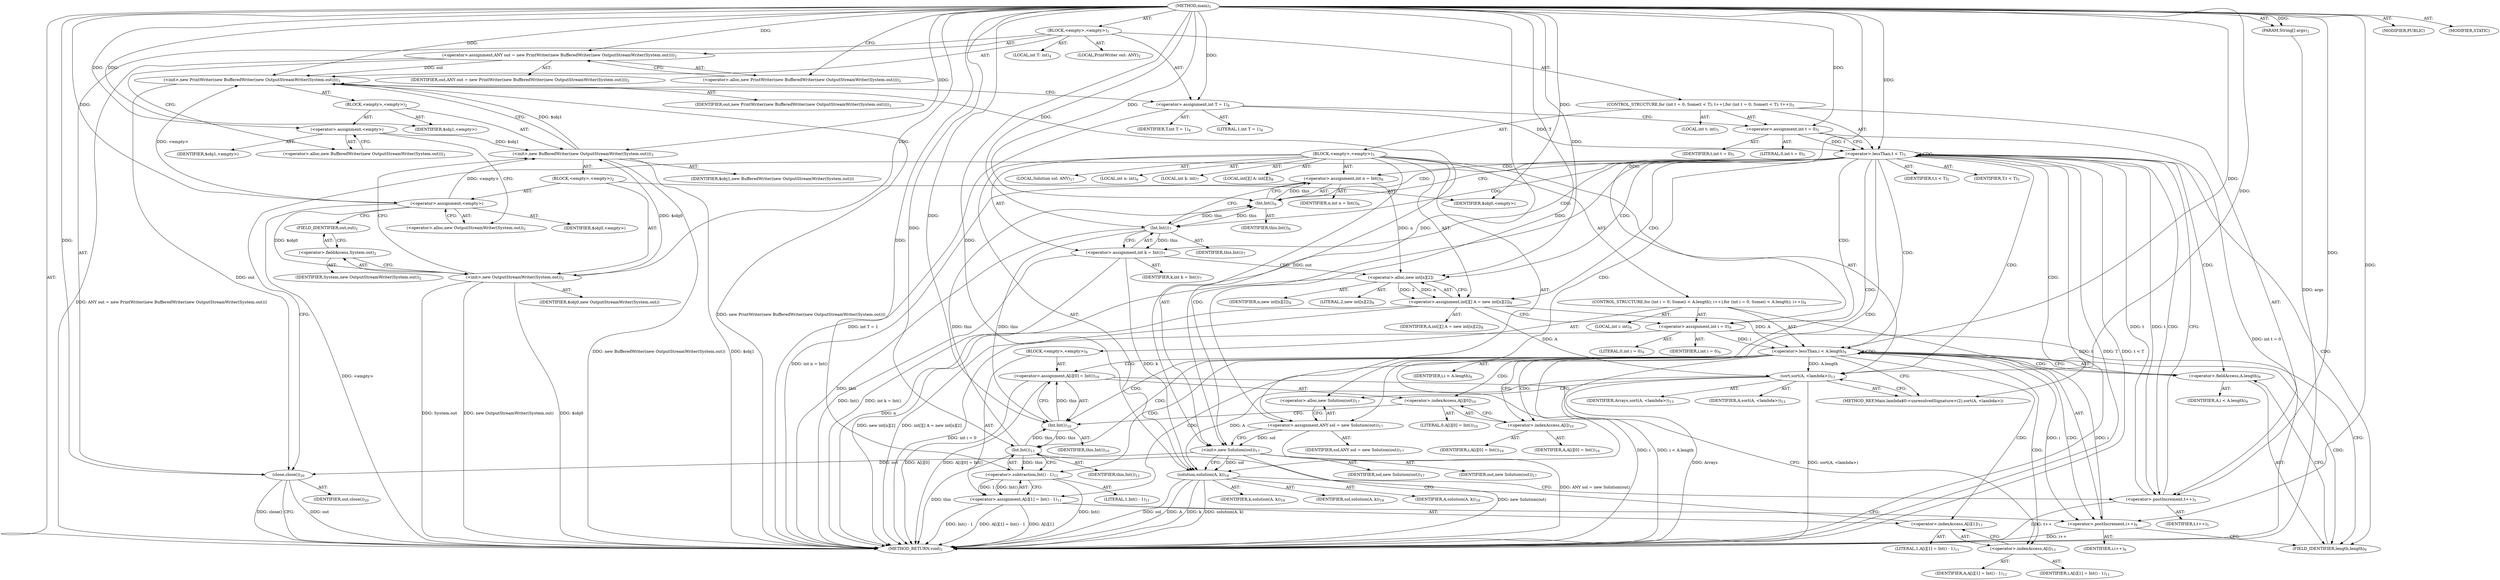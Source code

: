 digraph "main" {  
"37" [label = <(METHOD,main)<SUB>1</SUB>> ]
"20" [label = <(PARAM,String[] args)<SUB>1</SUB>> ]
"38" [label = <(BLOCK,&lt;empty&gt;,&lt;empty&gt;)<SUB>1</SUB>> ]
"4" [label = <(LOCAL,PrintWriter out: ANY)<SUB>2</SUB>> ]
"39" [label = <(&lt;operator&gt;.assignment,ANY out = new PrintWriter(new BufferedWriter(new OutputStreamWriter(System.out))))<SUB>2</SUB>> ]
"40" [label = <(IDENTIFIER,out,ANY out = new PrintWriter(new BufferedWriter(new OutputStreamWriter(System.out))))<SUB>2</SUB>> ]
"41" [label = <(&lt;operator&gt;.alloc,new PrintWriter(new BufferedWriter(new OutputStreamWriter(System.out))))<SUB>2</SUB>> ]
"42" [label = <(&lt;init&gt;,new PrintWriter(new BufferedWriter(new OutputStreamWriter(System.out))))<SUB>2</SUB>> ]
"3" [label = <(IDENTIFIER,out,new PrintWriter(new BufferedWriter(new OutputStreamWriter(System.out))))<SUB>2</SUB>> ]
"43" [label = <(BLOCK,&lt;empty&gt;,&lt;empty&gt;)<SUB>2</SUB>> ]
"44" [label = <(&lt;operator&gt;.assignment,&lt;empty&gt;)> ]
"45" [label = <(IDENTIFIER,$obj1,&lt;empty&gt;)> ]
"46" [label = <(&lt;operator&gt;.alloc,new BufferedWriter(new OutputStreamWriter(System.out)))<SUB>2</SUB>> ]
"47" [label = <(&lt;init&gt;,new BufferedWriter(new OutputStreamWriter(System.out)))<SUB>2</SUB>> ]
"48" [label = <(IDENTIFIER,$obj1,new BufferedWriter(new OutputStreamWriter(System.out)))> ]
"49" [label = <(BLOCK,&lt;empty&gt;,&lt;empty&gt;)<SUB>2</SUB>> ]
"50" [label = <(&lt;operator&gt;.assignment,&lt;empty&gt;)> ]
"51" [label = <(IDENTIFIER,$obj0,&lt;empty&gt;)> ]
"52" [label = <(&lt;operator&gt;.alloc,new OutputStreamWriter(System.out))<SUB>2</SUB>> ]
"53" [label = <(&lt;init&gt;,new OutputStreamWriter(System.out))<SUB>2</SUB>> ]
"54" [label = <(IDENTIFIER,$obj0,new OutputStreamWriter(System.out))> ]
"55" [label = <(&lt;operator&gt;.fieldAccess,System.out)<SUB>2</SUB>> ]
"56" [label = <(IDENTIFIER,System,new OutputStreamWriter(System.out))<SUB>2</SUB>> ]
"57" [label = <(FIELD_IDENTIFIER,out,out)<SUB>2</SUB>> ]
"58" [label = <(IDENTIFIER,$obj0,&lt;empty&gt;)> ]
"59" [label = <(IDENTIFIER,$obj1,&lt;empty&gt;)> ]
"16" [label = <(LOCAL,int T: int)<SUB>4</SUB>> ]
"60" [label = <(&lt;operator&gt;.assignment,int T = 1)<SUB>4</SUB>> ]
"61" [label = <(IDENTIFIER,T,int T = 1)<SUB>4</SUB>> ]
"62" [label = <(LITERAL,1,int T = 1)<SUB>4</SUB>> ]
"63" [label = <(CONTROL_STRUCTURE,for (int t = 0; Some(t &lt; T); t++),for (int t = 0; Some(t &lt; T); t++))<SUB>5</SUB>> ]
"18" [label = <(LOCAL,int t: int)<SUB>5</SUB>> ]
"64" [label = <(&lt;operator&gt;.assignment,int t = 0)<SUB>5</SUB>> ]
"65" [label = <(IDENTIFIER,t,int t = 0)<SUB>5</SUB>> ]
"66" [label = <(LITERAL,0,int t = 0)<SUB>5</SUB>> ]
"67" [label = <(&lt;operator&gt;.lessThan,t &lt; T)<SUB>5</SUB>> ]
"68" [label = <(IDENTIFIER,t,t &lt; T)<SUB>5</SUB>> ]
"69" [label = <(IDENTIFIER,T,t &lt; T)<SUB>5</SUB>> ]
"70" [label = <(&lt;operator&gt;.postIncrement,t++)<SUB>5</SUB>> ]
"71" [label = <(IDENTIFIER,t,t++)<SUB>5</SUB>> ]
"72" [label = <(BLOCK,&lt;empty&gt;,&lt;empty&gt;)<SUB>5</SUB>> ]
"6" [label = <(LOCAL,int n: int)<SUB>6</SUB>> ]
"73" [label = <(&lt;operator&gt;.assignment,int n = Int())<SUB>6</SUB>> ]
"74" [label = <(IDENTIFIER,n,int n = Int())<SUB>6</SUB>> ]
"75" [label = <(Int,Int())<SUB>6</SUB>> ]
"76" [label = <(IDENTIFIER,this,Int())<SUB>6</SUB>> ]
"9" [label = <(LOCAL,int k: int)<SUB>7</SUB>> ]
"77" [label = <(&lt;operator&gt;.assignment,int k = Int())<SUB>7</SUB>> ]
"78" [label = <(IDENTIFIER,k,int k = Int())<SUB>7</SUB>> ]
"79" [label = <(Int,Int())<SUB>7</SUB>> ]
"80" [label = <(IDENTIFIER,this,Int())<SUB>7</SUB>> ]
"11" [label = <(LOCAL,int[][] A: int[][])<SUB>8</SUB>> ]
"81" [label = <(&lt;operator&gt;.assignment,int[][] A = new int[n][2])<SUB>8</SUB>> ]
"82" [label = <(IDENTIFIER,A,int[][] A = new int[n][2])<SUB>8</SUB>> ]
"83" [label = <(&lt;operator&gt;.alloc,new int[n][2])> ]
"84" [label = <(IDENTIFIER,n,new int[n][2])<SUB>8</SUB>> ]
"85" [label = <(LITERAL,2,new int[n][2])<SUB>8</SUB>> ]
"86" [label = <(CONTROL_STRUCTURE,for (int i = 0; Some(i &lt; A.length); i++),for (int i = 0; Some(i &lt; A.length); i++))<SUB>9</SUB>> ]
"13" [label = <(LOCAL,int i: int)<SUB>9</SUB>> ]
"87" [label = <(&lt;operator&gt;.assignment,int i = 0)<SUB>9</SUB>> ]
"88" [label = <(IDENTIFIER,i,int i = 0)<SUB>9</SUB>> ]
"89" [label = <(LITERAL,0,int i = 0)<SUB>9</SUB>> ]
"90" [label = <(&lt;operator&gt;.lessThan,i &lt; A.length)<SUB>9</SUB>> ]
"91" [label = <(IDENTIFIER,i,i &lt; A.length)<SUB>9</SUB>> ]
"92" [label = <(&lt;operator&gt;.fieldAccess,A.length)<SUB>9</SUB>> ]
"93" [label = <(IDENTIFIER,A,i &lt; A.length)<SUB>9</SUB>> ]
"94" [label = <(FIELD_IDENTIFIER,length,length)<SUB>9</SUB>> ]
"95" [label = <(&lt;operator&gt;.postIncrement,i++)<SUB>9</SUB>> ]
"96" [label = <(IDENTIFIER,i,i++)<SUB>9</SUB>> ]
"97" [label = <(BLOCK,&lt;empty&gt;,&lt;empty&gt;)<SUB>9</SUB>> ]
"98" [label = <(&lt;operator&gt;.assignment,A[i][0] = Int())<SUB>10</SUB>> ]
"99" [label = <(&lt;operator&gt;.indexAccess,A[i][0])<SUB>10</SUB>> ]
"100" [label = <(&lt;operator&gt;.indexAccess,A[i])<SUB>10</SUB>> ]
"101" [label = <(IDENTIFIER,A,A[i][0] = Int())<SUB>10</SUB>> ]
"102" [label = <(IDENTIFIER,i,A[i][0] = Int())<SUB>10</SUB>> ]
"103" [label = <(LITERAL,0,A[i][0] = Int())<SUB>10</SUB>> ]
"104" [label = <(Int,Int())<SUB>10</SUB>> ]
"105" [label = <(IDENTIFIER,this,Int())<SUB>10</SUB>> ]
"106" [label = <(&lt;operator&gt;.assignment,A[i][1] = Int() - 1)<SUB>11</SUB>> ]
"107" [label = <(&lt;operator&gt;.indexAccess,A[i][1])<SUB>11</SUB>> ]
"108" [label = <(&lt;operator&gt;.indexAccess,A[i])<SUB>11</SUB>> ]
"109" [label = <(IDENTIFIER,A,A[i][1] = Int() - 1)<SUB>11</SUB>> ]
"110" [label = <(IDENTIFIER,i,A[i][1] = Int() - 1)<SUB>11</SUB>> ]
"111" [label = <(LITERAL,1,A[i][1] = Int() - 1)<SUB>11</SUB>> ]
"112" [label = <(&lt;operator&gt;.subtraction,Int() - 1)<SUB>11</SUB>> ]
"113" [label = <(Int,Int())<SUB>11</SUB>> ]
"114" [label = <(IDENTIFIER,this,Int())<SUB>11</SUB>> ]
"115" [label = <(LITERAL,1,Int() - 1)<SUB>11</SUB>> ]
"116" [label = <(sort,sort(A, &lt;lambda&gt;))<SUB>13</SUB>> ]
"117" [label = <(IDENTIFIER,Arrays,sort(A, &lt;lambda&gt;))<SUB>13</SUB>> ]
"118" [label = <(IDENTIFIER,A,sort(A, &lt;lambda&gt;))<SUB>13</SUB>> ]
"7" [label = <(METHOD_REF,Main.lambda$0:&lt;unresolvedSignature&gt;(2),sort(A, &lt;lambda&gt;))> ]
"22" [label = <(LOCAL,Solution sol: ANY)<SUB>17</SUB>> ]
"119" [label = <(&lt;operator&gt;.assignment,ANY sol = new Solution(out))<SUB>17</SUB>> ]
"120" [label = <(IDENTIFIER,sol,ANY sol = new Solution(out))<SUB>17</SUB>> ]
"121" [label = <(&lt;operator&gt;.alloc,new Solution(out))<SUB>17</SUB>> ]
"122" [label = <(&lt;init&gt;,new Solution(out))<SUB>17</SUB>> ]
"21" [label = <(IDENTIFIER,sol,new Solution(out))<SUB>17</SUB>> ]
"123" [label = <(IDENTIFIER,out,new Solution(out))<SUB>17</SUB>> ]
"124" [label = <(solution,solution(A, k))<SUB>18</SUB>> ]
"125" [label = <(IDENTIFIER,sol,solution(A, k))<SUB>18</SUB>> ]
"126" [label = <(IDENTIFIER,A,solution(A, k))<SUB>18</SUB>> ]
"127" [label = <(IDENTIFIER,k,solution(A, k))<SUB>18</SUB>> ]
"128" [label = <(close,close())<SUB>20</SUB>> ]
"129" [label = <(IDENTIFIER,out,close())<SUB>20</SUB>> ]
"130" [label = <(MODIFIER,PUBLIC)> ]
"131" [label = <(MODIFIER,STATIC)> ]
"132" [label = <(METHOD_RETURN,void)<SUB>1</SUB>> ]
  "37" -> "20"  [ label = "AST: "] 
  "37" -> "38"  [ label = "AST: "] 
  "37" -> "130"  [ label = "AST: "] 
  "37" -> "131"  [ label = "AST: "] 
  "37" -> "132"  [ label = "AST: "] 
  "38" -> "4"  [ label = "AST: "] 
  "38" -> "39"  [ label = "AST: "] 
  "38" -> "42"  [ label = "AST: "] 
  "38" -> "16"  [ label = "AST: "] 
  "38" -> "60"  [ label = "AST: "] 
  "38" -> "63"  [ label = "AST: "] 
  "38" -> "128"  [ label = "AST: "] 
  "39" -> "40"  [ label = "AST: "] 
  "39" -> "41"  [ label = "AST: "] 
  "42" -> "3"  [ label = "AST: "] 
  "42" -> "43"  [ label = "AST: "] 
  "43" -> "44"  [ label = "AST: "] 
  "43" -> "47"  [ label = "AST: "] 
  "43" -> "59"  [ label = "AST: "] 
  "44" -> "45"  [ label = "AST: "] 
  "44" -> "46"  [ label = "AST: "] 
  "47" -> "48"  [ label = "AST: "] 
  "47" -> "49"  [ label = "AST: "] 
  "49" -> "50"  [ label = "AST: "] 
  "49" -> "53"  [ label = "AST: "] 
  "49" -> "58"  [ label = "AST: "] 
  "50" -> "51"  [ label = "AST: "] 
  "50" -> "52"  [ label = "AST: "] 
  "53" -> "54"  [ label = "AST: "] 
  "53" -> "55"  [ label = "AST: "] 
  "55" -> "56"  [ label = "AST: "] 
  "55" -> "57"  [ label = "AST: "] 
  "60" -> "61"  [ label = "AST: "] 
  "60" -> "62"  [ label = "AST: "] 
  "63" -> "18"  [ label = "AST: "] 
  "63" -> "64"  [ label = "AST: "] 
  "63" -> "67"  [ label = "AST: "] 
  "63" -> "70"  [ label = "AST: "] 
  "63" -> "72"  [ label = "AST: "] 
  "64" -> "65"  [ label = "AST: "] 
  "64" -> "66"  [ label = "AST: "] 
  "67" -> "68"  [ label = "AST: "] 
  "67" -> "69"  [ label = "AST: "] 
  "70" -> "71"  [ label = "AST: "] 
  "72" -> "6"  [ label = "AST: "] 
  "72" -> "73"  [ label = "AST: "] 
  "72" -> "9"  [ label = "AST: "] 
  "72" -> "77"  [ label = "AST: "] 
  "72" -> "11"  [ label = "AST: "] 
  "72" -> "81"  [ label = "AST: "] 
  "72" -> "86"  [ label = "AST: "] 
  "72" -> "116"  [ label = "AST: "] 
  "72" -> "22"  [ label = "AST: "] 
  "72" -> "119"  [ label = "AST: "] 
  "72" -> "122"  [ label = "AST: "] 
  "72" -> "124"  [ label = "AST: "] 
  "73" -> "74"  [ label = "AST: "] 
  "73" -> "75"  [ label = "AST: "] 
  "75" -> "76"  [ label = "AST: "] 
  "77" -> "78"  [ label = "AST: "] 
  "77" -> "79"  [ label = "AST: "] 
  "79" -> "80"  [ label = "AST: "] 
  "81" -> "82"  [ label = "AST: "] 
  "81" -> "83"  [ label = "AST: "] 
  "83" -> "84"  [ label = "AST: "] 
  "83" -> "85"  [ label = "AST: "] 
  "86" -> "13"  [ label = "AST: "] 
  "86" -> "87"  [ label = "AST: "] 
  "86" -> "90"  [ label = "AST: "] 
  "86" -> "95"  [ label = "AST: "] 
  "86" -> "97"  [ label = "AST: "] 
  "87" -> "88"  [ label = "AST: "] 
  "87" -> "89"  [ label = "AST: "] 
  "90" -> "91"  [ label = "AST: "] 
  "90" -> "92"  [ label = "AST: "] 
  "92" -> "93"  [ label = "AST: "] 
  "92" -> "94"  [ label = "AST: "] 
  "95" -> "96"  [ label = "AST: "] 
  "97" -> "98"  [ label = "AST: "] 
  "97" -> "106"  [ label = "AST: "] 
  "98" -> "99"  [ label = "AST: "] 
  "98" -> "104"  [ label = "AST: "] 
  "99" -> "100"  [ label = "AST: "] 
  "99" -> "103"  [ label = "AST: "] 
  "100" -> "101"  [ label = "AST: "] 
  "100" -> "102"  [ label = "AST: "] 
  "104" -> "105"  [ label = "AST: "] 
  "106" -> "107"  [ label = "AST: "] 
  "106" -> "112"  [ label = "AST: "] 
  "107" -> "108"  [ label = "AST: "] 
  "107" -> "111"  [ label = "AST: "] 
  "108" -> "109"  [ label = "AST: "] 
  "108" -> "110"  [ label = "AST: "] 
  "112" -> "113"  [ label = "AST: "] 
  "112" -> "115"  [ label = "AST: "] 
  "113" -> "114"  [ label = "AST: "] 
  "116" -> "117"  [ label = "AST: "] 
  "116" -> "118"  [ label = "AST: "] 
  "116" -> "7"  [ label = "AST: "] 
  "119" -> "120"  [ label = "AST: "] 
  "119" -> "121"  [ label = "AST: "] 
  "122" -> "21"  [ label = "AST: "] 
  "122" -> "123"  [ label = "AST: "] 
  "124" -> "125"  [ label = "AST: "] 
  "124" -> "126"  [ label = "AST: "] 
  "124" -> "127"  [ label = "AST: "] 
  "128" -> "129"  [ label = "AST: "] 
  "39" -> "46"  [ label = "CFG: "] 
  "42" -> "60"  [ label = "CFG: "] 
  "60" -> "64"  [ label = "CFG: "] 
  "128" -> "132"  [ label = "CFG: "] 
  "41" -> "39"  [ label = "CFG: "] 
  "64" -> "67"  [ label = "CFG: "] 
  "67" -> "75"  [ label = "CFG: "] 
  "67" -> "128"  [ label = "CFG: "] 
  "70" -> "67"  [ label = "CFG: "] 
  "44" -> "52"  [ label = "CFG: "] 
  "47" -> "42"  [ label = "CFG: "] 
  "73" -> "79"  [ label = "CFG: "] 
  "77" -> "83"  [ label = "CFG: "] 
  "81" -> "87"  [ label = "CFG: "] 
  "116" -> "121"  [ label = "CFG: "] 
  "119" -> "122"  [ label = "CFG: "] 
  "122" -> "124"  [ label = "CFG: "] 
  "124" -> "70"  [ label = "CFG: "] 
  "46" -> "44"  [ label = "CFG: "] 
  "75" -> "73"  [ label = "CFG: "] 
  "79" -> "77"  [ label = "CFG: "] 
  "83" -> "81"  [ label = "CFG: "] 
  "87" -> "94"  [ label = "CFG: "] 
  "90" -> "100"  [ label = "CFG: "] 
  "90" -> "7"  [ label = "CFG: "] 
  "95" -> "94"  [ label = "CFG: "] 
  "7" -> "116"  [ label = "CFG: "] 
  "121" -> "119"  [ label = "CFG: "] 
  "50" -> "57"  [ label = "CFG: "] 
  "53" -> "47"  [ label = "CFG: "] 
  "92" -> "90"  [ label = "CFG: "] 
  "98" -> "108"  [ label = "CFG: "] 
  "106" -> "95"  [ label = "CFG: "] 
  "52" -> "50"  [ label = "CFG: "] 
  "55" -> "53"  [ label = "CFG: "] 
  "94" -> "92"  [ label = "CFG: "] 
  "99" -> "104"  [ label = "CFG: "] 
  "104" -> "98"  [ label = "CFG: "] 
  "107" -> "113"  [ label = "CFG: "] 
  "112" -> "106"  [ label = "CFG: "] 
  "57" -> "55"  [ label = "CFG: "] 
  "100" -> "99"  [ label = "CFG: "] 
  "108" -> "107"  [ label = "CFG: "] 
  "113" -> "112"  [ label = "CFG: "] 
  "37" -> "41"  [ label = "CFG: "] 
  "20" -> "132"  [ label = "DDG: args"] 
  "39" -> "132"  [ label = "DDG: ANY out = new PrintWriter(new BufferedWriter(new OutputStreamWriter(System.out)))"] 
  "47" -> "132"  [ label = "DDG: $obj1"] 
  "50" -> "132"  [ label = "DDG: &lt;empty&gt;"] 
  "53" -> "132"  [ label = "DDG: $obj0"] 
  "53" -> "132"  [ label = "DDG: System.out"] 
  "53" -> "132"  [ label = "DDG: new OutputStreamWriter(System.out)"] 
  "47" -> "132"  [ label = "DDG: new BufferedWriter(new OutputStreamWriter(System.out))"] 
  "42" -> "132"  [ label = "DDG: new PrintWriter(new BufferedWriter(new OutputStreamWriter(System.out)))"] 
  "60" -> "132"  [ label = "DDG: int T = 1"] 
  "64" -> "132"  [ label = "DDG: int t = 0"] 
  "67" -> "132"  [ label = "DDG: t"] 
  "67" -> "132"  [ label = "DDG: T"] 
  "67" -> "132"  [ label = "DDG: t &lt; T"] 
  "128" -> "132"  [ label = "DDG: out"] 
  "128" -> "132"  [ label = "DDG: close()"] 
  "73" -> "132"  [ label = "DDG: int n = Int()"] 
  "79" -> "132"  [ label = "DDG: this"] 
  "77" -> "132"  [ label = "DDG: Int()"] 
  "77" -> "132"  [ label = "DDG: int k = Int()"] 
  "83" -> "132"  [ label = "DDG: n"] 
  "81" -> "132"  [ label = "DDG: new int[n][2]"] 
  "81" -> "132"  [ label = "DDG: int[][] A = new int[n][2]"] 
  "87" -> "132"  [ label = "DDG: int i = 0"] 
  "90" -> "132"  [ label = "DDG: i"] 
  "90" -> "132"  [ label = "DDG: i &lt; A.length"] 
  "116" -> "132"  [ label = "DDG: sort(A, &lt;lambda&gt;)"] 
  "119" -> "132"  [ label = "DDG: ANY sol = new Solution(out)"] 
  "122" -> "132"  [ label = "DDG: new Solution(out)"] 
  "124" -> "132"  [ label = "DDG: sol"] 
  "124" -> "132"  [ label = "DDG: A"] 
  "124" -> "132"  [ label = "DDG: k"] 
  "124" -> "132"  [ label = "DDG: solution(A, k)"] 
  "70" -> "132"  [ label = "DDG: t++"] 
  "98" -> "132"  [ label = "DDG: A[i][0]"] 
  "98" -> "132"  [ label = "DDG: A[i][0] = Int()"] 
  "106" -> "132"  [ label = "DDG: A[i][1]"] 
  "113" -> "132"  [ label = "DDG: this"] 
  "112" -> "132"  [ label = "DDG: Int()"] 
  "106" -> "132"  [ label = "DDG: Int() - 1"] 
  "106" -> "132"  [ label = "DDG: A[i][1] = Int() - 1"] 
  "95" -> "132"  [ label = "DDG: i++"] 
  "116" -> "132"  [ label = "DDG: Arrays"] 
  "37" -> "20"  [ label = "DDG: "] 
  "37" -> "39"  [ label = "DDG: "] 
  "37" -> "60"  [ label = "DDG: "] 
  "39" -> "42"  [ label = "DDG: out"] 
  "37" -> "42"  [ label = "DDG: "] 
  "50" -> "42"  [ label = "DDG: &lt;empty&gt;"] 
  "47" -> "42"  [ label = "DDG: $obj1"] 
  "37" -> "64"  [ label = "DDG: "] 
  "42" -> "128"  [ label = "DDG: out"] 
  "122" -> "128"  [ label = "DDG: out"] 
  "37" -> "128"  [ label = "DDG: "] 
  "37" -> "44"  [ label = "DDG: "] 
  "37" -> "59"  [ label = "DDG: "] 
  "64" -> "67"  [ label = "DDG: t"] 
  "70" -> "67"  [ label = "DDG: t"] 
  "37" -> "67"  [ label = "DDG: "] 
  "60" -> "67"  [ label = "DDG: T"] 
  "67" -> "70"  [ label = "DDG: t"] 
  "37" -> "70"  [ label = "DDG: "] 
  "75" -> "73"  [ label = "DDG: this"] 
  "79" -> "77"  [ label = "DDG: this"] 
  "83" -> "81"  [ label = "DDG: n"] 
  "83" -> "81"  [ label = "DDG: 2"] 
  "37" -> "119"  [ label = "DDG: "] 
  "44" -> "47"  [ label = "DDG: $obj1"] 
  "37" -> "47"  [ label = "DDG: "] 
  "50" -> "47"  [ label = "DDG: &lt;empty&gt;"] 
  "53" -> "47"  [ label = "DDG: $obj0"] 
  "37" -> "87"  [ label = "DDG: "] 
  "37" -> "116"  [ label = "DDG: "] 
  "81" -> "116"  [ label = "DDG: A"] 
  "90" -> "116"  [ label = "DDG: A.length"] 
  "119" -> "122"  [ label = "DDG: sol"] 
  "37" -> "122"  [ label = "DDG: "] 
  "42" -> "122"  [ label = "DDG: out"] 
  "122" -> "124"  [ label = "DDG: sol"] 
  "37" -> "124"  [ label = "DDG: "] 
  "116" -> "124"  [ label = "DDG: A"] 
  "77" -> "124"  [ label = "DDG: k"] 
  "37" -> "50"  [ label = "DDG: "] 
  "37" -> "58"  [ label = "DDG: "] 
  "79" -> "75"  [ label = "DDG: this"] 
  "113" -> "75"  [ label = "DDG: this"] 
  "37" -> "75"  [ label = "DDG: "] 
  "75" -> "79"  [ label = "DDG: this"] 
  "37" -> "79"  [ label = "DDG: "] 
  "73" -> "83"  [ label = "DDG: n"] 
  "37" -> "83"  [ label = "DDG: "] 
  "87" -> "90"  [ label = "DDG: i"] 
  "95" -> "90"  [ label = "DDG: i"] 
  "37" -> "90"  [ label = "DDG: "] 
  "81" -> "90"  [ label = "DDG: A"] 
  "90" -> "95"  [ label = "DDG: i"] 
  "37" -> "95"  [ label = "DDG: "] 
  "104" -> "98"  [ label = "DDG: this"] 
  "112" -> "106"  [ label = "DDG: Int()"] 
  "112" -> "106"  [ label = "DDG: 1"] 
  "50" -> "53"  [ label = "DDG: $obj0"] 
  "37" -> "53"  [ label = "DDG: "] 
  "79" -> "104"  [ label = "DDG: this"] 
  "113" -> "104"  [ label = "DDG: this"] 
  "37" -> "104"  [ label = "DDG: "] 
  "113" -> "112"  [ label = "DDG: this"] 
  "37" -> "112"  [ label = "DDG: "] 
  "104" -> "113"  [ label = "DDG: this"] 
  "37" -> "113"  [ label = "DDG: "] 
  "67" -> "94"  [ label = "CDG: "] 
  "67" -> "73"  [ label = "CDG: "] 
  "67" -> "77"  [ label = "CDG: "] 
  "67" -> "116"  [ label = "CDG: "] 
  "67" -> "75"  [ label = "CDG: "] 
  "67" -> "122"  [ label = "CDG: "] 
  "67" -> "81"  [ label = "CDG: "] 
  "67" -> "67"  [ label = "CDG: "] 
  "67" -> "119"  [ label = "CDG: "] 
  "67" -> "121"  [ label = "CDG: "] 
  "67" -> "92"  [ label = "CDG: "] 
  "67" -> "7"  [ label = "CDG: "] 
  "67" -> "87"  [ label = "CDG: "] 
  "67" -> "90"  [ label = "CDG: "] 
  "67" -> "79"  [ label = "CDG: "] 
  "67" -> "83"  [ label = "CDG: "] 
  "67" -> "70"  [ label = "CDG: "] 
  "67" -> "124"  [ label = "CDG: "] 
  "90" -> "107"  [ label = "CDG: "] 
  "90" -> "94"  [ label = "CDG: "] 
  "90" -> "98"  [ label = "CDG: "] 
  "90" -> "113"  [ label = "CDG: "] 
  "90" -> "99"  [ label = "CDG: "] 
  "90" -> "104"  [ label = "CDG: "] 
  "90" -> "95"  [ label = "CDG: "] 
  "90" -> "92"  [ label = "CDG: "] 
  "90" -> "106"  [ label = "CDG: "] 
  "90" -> "112"  [ label = "CDG: "] 
  "90" -> "90"  [ label = "CDG: "] 
  "90" -> "100"  [ label = "CDG: "] 
  "90" -> "108"  [ label = "CDG: "] 
}
